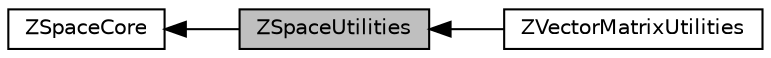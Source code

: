 digraph "ZSpaceUtilities"
{
  edge [fontname="Helvetica",fontsize="10",labelfontname="Helvetica",labelfontsize="10"];
  node [fontname="Helvetica",fontsize="10",shape=record];
  rankdir=LR;
  Node0 [label="ZSpaceUtilities",height=0.2,width=0.4,color="black", fillcolor="grey75", style="filled", fontcolor="black"];
  Node2 [label="ZVectorMatrixUtilities",height=0.2,width=0.4,color="black", fillcolor="white", style="filled",URL="$group__z_vector_matrix_utilities.html",tooltip="Collection of utility methods using vector and matricies. "];
  Node1 [label="ZSpaceCore",height=0.2,width=0.4,color="black", fillcolor="white", style="filled",URL="$group__z_space_core.html",tooltip="The core classes, enumerators ,defintions and utility methods of the library. "];
  Node1->Node0 [shape=plaintext, dir="back", style="solid"];
  Node0->Node2 [shape=plaintext, dir="back", style="solid"];
}
